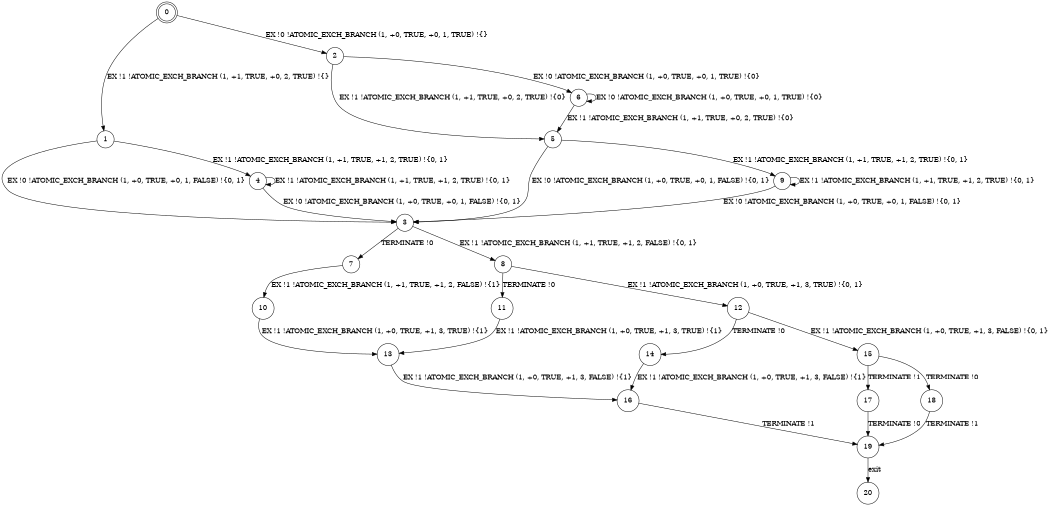 digraph BCG {
size = "7, 10.5";
center = TRUE;
node [shape = circle];
0 [peripheries = 2];
0 -> 1 [label = "EX !1 !ATOMIC_EXCH_BRANCH (1, +1, TRUE, +0, 2, TRUE) !{}"];
0 -> 2 [label = "EX !0 !ATOMIC_EXCH_BRANCH (1, +0, TRUE, +0, 1, TRUE) !{}"];
1 -> 3 [label = "EX !0 !ATOMIC_EXCH_BRANCH (1, +0, TRUE, +0, 1, FALSE) !{0, 1}"];
1 -> 4 [label = "EX !1 !ATOMIC_EXCH_BRANCH (1, +1, TRUE, +1, 2, TRUE) !{0, 1}"];
2 -> 5 [label = "EX !1 !ATOMIC_EXCH_BRANCH (1, +1, TRUE, +0, 2, TRUE) !{0}"];
2 -> 6 [label = "EX !0 !ATOMIC_EXCH_BRANCH (1, +0, TRUE, +0, 1, TRUE) !{0}"];
3 -> 7 [label = "TERMINATE !0"];
3 -> 8 [label = "EX !1 !ATOMIC_EXCH_BRANCH (1, +1, TRUE, +1, 2, FALSE) !{0, 1}"];
4 -> 3 [label = "EX !0 !ATOMIC_EXCH_BRANCH (1, +0, TRUE, +0, 1, FALSE) !{0, 1}"];
4 -> 4 [label = "EX !1 !ATOMIC_EXCH_BRANCH (1, +1, TRUE, +1, 2, TRUE) !{0, 1}"];
5 -> 9 [label = "EX !1 !ATOMIC_EXCH_BRANCH (1, +1, TRUE, +1, 2, TRUE) !{0, 1}"];
5 -> 3 [label = "EX !0 !ATOMIC_EXCH_BRANCH (1, +0, TRUE, +0, 1, FALSE) !{0, 1}"];
6 -> 5 [label = "EX !1 !ATOMIC_EXCH_BRANCH (1, +1, TRUE, +0, 2, TRUE) !{0}"];
6 -> 6 [label = "EX !0 !ATOMIC_EXCH_BRANCH (1, +0, TRUE, +0, 1, TRUE) !{0}"];
7 -> 10 [label = "EX !1 !ATOMIC_EXCH_BRANCH (1, +1, TRUE, +1, 2, FALSE) !{1}"];
8 -> 11 [label = "TERMINATE !0"];
8 -> 12 [label = "EX !1 !ATOMIC_EXCH_BRANCH (1, +0, TRUE, +1, 3, TRUE) !{0, 1}"];
9 -> 9 [label = "EX !1 !ATOMIC_EXCH_BRANCH (1, +1, TRUE, +1, 2, TRUE) !{0, 1}"];
9 -> 3 [label = "EX !0 !ATOMIC_EXCH_BRANCH (1, +0, TRUE, +0, 1, FALSE) !{0, 1}"];
10 -> 13 [label = "EX !1 !ATOMIC_EXCH_BRANCH (1, +0, TRUE, +1, 3, TRUE) !{1}"];
11 -> 13 [label = "EX !1 !ATOMIC_EXCH_BRANCH (1, +0, TRUE, +1, 3, TRUE) !{1}"];
12 -> 14 [label = "TERMINATE !0"];
12 -> 15 [label = "EX !1 !ATOMIC_EXCH_BRANCH (1, +0, TRUE, +1, 3, FALSE) !{0, 1}"];
13 -> 16 [label = "EX !1 !ATOMIC_EXCH_BRANCH (1, +0, TRUE, +1, 3, FALSE) !{1}"];
14 -> 16 [label = "EX !1 !ATOMIC_EXCH_BRANCH (1, +0, TRUE, +1, 3, FALSE) !{1}"];
15 -> 17 [label = "TERMINATE !1"];
15 -> 18 [label = "TERMINATE !0"];
16 -> 19 [label = "TERMINATE !1"];
17 -> 19 [label = "TERMINATE !0"];
18 -> 19 [label = "TERMINATE !1"];
19 -> 20 [label = "exit"];
}
